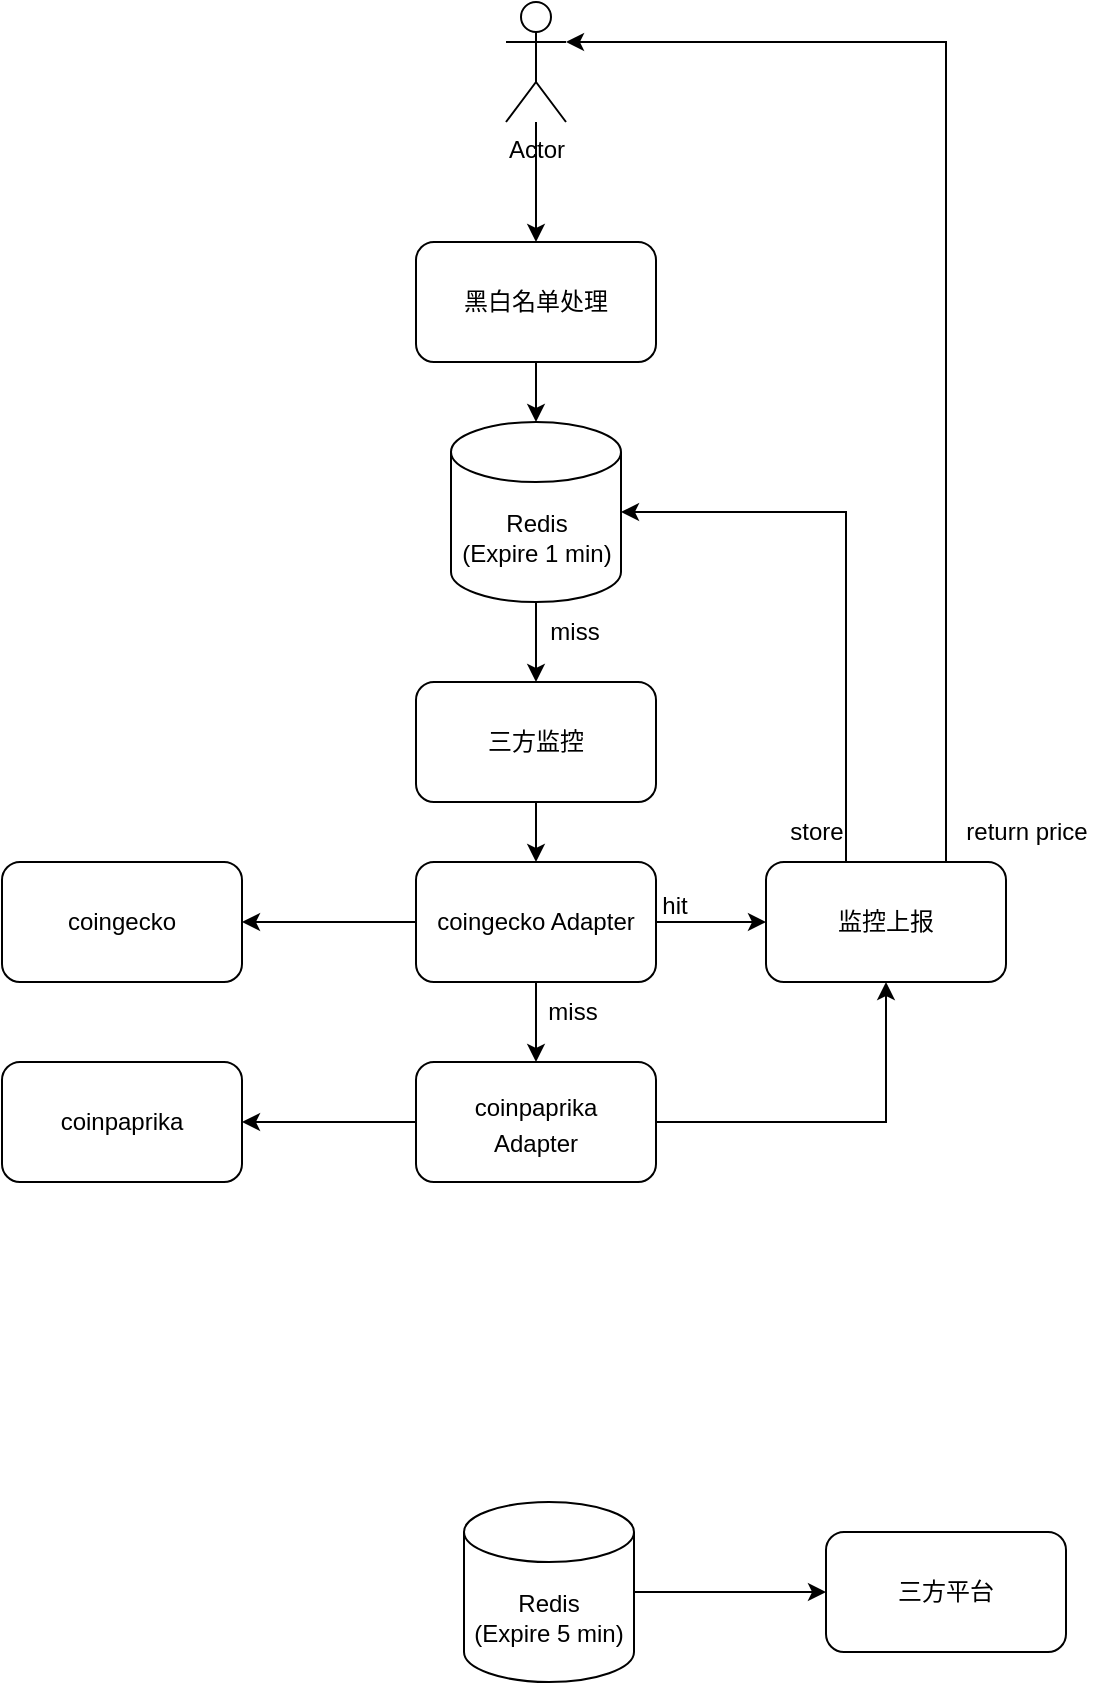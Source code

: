 <mxfile version="21.6.6" type="github">
  <diagram name="第 1 页" id="yqQ3hrJPulyTldEbJ_DK">
    <mxGraphModel dx="1306" dy="716" grid="1" gridSize="10" guides="1" tooltips="1" connect="1" arrows="1" fold="1" page="1" pageScale="1" pageWidth="827" pageHeight="1169" math="0" shadow="0">
      <root>
        <mxCell id="0" />
        <mxCell id="1" parent="0" />
        <mxCell id="-pOtgHXbaxwmbOymeWTH-7" value="" style="edgeStyle=orthogonalEdgeStyle;rounded=0;orthogonalLoop=1;jettySize=auto;html=1;" edge="1" parent="1" source="-pOtgHXbaxwmbOymeWTH-3">
          <mxGeometry relative="1" as="geometry">
            <mxPoint x="365" y="390" as="targetPoint" />
          </mxGeometry>
        </mxCell>
        <mxCell id="-pOtgHXbaxwmbOymeWTH-3" value="Redis&lt;br&gt;(Expire 1 min)" style="shape=cylinder3;whiteSpace=wrap;html=1;boundedLbl=1;backgroundOutline=1;size=15;" vertex="1" parent="1">
          <mxGeometry x="322.5" y="260" width="85" height="90" as="geometry" />
        </mxCell>
        <mxCell id="-pOtgHXbaxwmbOymeWTH-8" value="" style="edgeStyle=orthogonalEdgeStyle;rounded=0;orthogonalLoop=1;jettySize=auto;html=1;" edge="1" parent="1" source="-pOtgHXbaxwmbOymeWTH-5" target="-pOtgHXbaxwmbOymeWTH-6">
          <mxGeometry relative="1" as="geometry" />
        </mxCell>
        <mxCell id="-pOtgHXbaxwmbOymeWTH-13" style="edgeStyle=orthogonalEdgeStyle;rounded=0;orthogonalLoop=1;jettySize=auto;html=1;exitX=1;exitY=0.5;exitDx=0;exitDy=0;entryX=0;entryY=0.5;entryDx=0;entryDy=0;" edge="1" parent="1" source="-pOtgHXbaxwmbOymeWTH-5" target="-pOtgHXbaxwmbOymeWTH-12">
          <mxGeometry relative="1" as="geometry" />
        </mxCell>
        <mxCell id="-pOtgHXbaxwmbOymeWTH-37" style="edgeStyle=orthogonalEdgeStyle;rounded=0;orthogonalLoop=1;jettySize=auto;html=1;exitX=0;exitY=0.5;exitDx=0;exitDy=0;entryX=1;entryY=0.5;entryDx=0;entryDy=0;" edge="1" parent="1" source="-pOtgHXbaxwmbOymeWTH-5" target="-pOtgHXbaxwmbOymeWTH-35">
          <mxGeometry relative="1" as="geometry" />
        </mxCell>
        <mxCell id="-pOtgHXbaxwmbOymeWTH-5" value="coingecko Adapter" style="rounded=1;whiteSpace=wrap;html=1;" vertex="1" parent="1">
          <mxGeometry x="305" y="480" width="120" height="60" as="geometry" />
        </mxCell>
        <mxCell id="-pOtgHXbaxwmbOymeWTH-14" style="edgeStyle=orthogonalEdgeStyle;rounded=0;orthogonalLoop=1;jettySize=auto;html=1;entryX=0.5;entryY=1;entryDx=0;entryDy=0;" edge="1" parent="1" source="-pOtgHXbaxwmbOymeWTH-6" target="-pOtgHXbaxwmbOymeWTH-12">
          <mxGeometry relative="1" as="geometry" />
        </mxCell>
        <mxCell id="-pOtgHXbaxwmbOymeWTH-39" style="edgeStyle=orthogonalEdgeStyle;rounded=0;orthogonalLoop=1;jettySize=auto;html=1;exitX=0;exitY=0.5;exitDx=0;exitDy=0;entryX=1;entryY=0.5;entryDx=0;entryDy=0;" edge="1" parent="1" source="-pOtgHXbaxwmbOymeWTH-6" target="-pOtgHXbaxwmbOymeWTH-36">
          <mxGeometry relative="1" as="geometry" />
        </mxCell>
        <mxCell id="-pOtgHXbaxwmbOymeWTH-6" value="&lt;table id=&quot;3893c9cf-16d9-4c6e-9450-707d32a2a02b&quot; class=&quot;simple-table&quot;&gt;&lt;tbody&gt;&lt;tr id=&quot;10b8a67f-8c77-4f25-928b-4482de56c09c&quot;&gt;&lt;td id=&quot;b&gt;DO&quot; class=&quot;&quot;&gt;coinpaprika&lt;/td&gt;&lt;/tr&gt;&lt;/tbody&gt;&lt;/table&gt;Adapter" style="rounded=1;whiteSpace=wrap;html=1;" vertex="1" parent="1">
          <mxGeometry x="305" y="580" width="120" height="60" as="geometry" />
        </mxCell>
        <mxCell id="-pOtgHXbaxwmbOymeWTH-10" value="miss" style="text;html=1;align=center;verticalAlign=middle;resizable=0;points=[];autosize=1;strokeColor=none;fillColor=none;" vertex="1" parent="1">
          <mxGeometry x="359" y="350" width="50" height="30" as="geometry" />
        </mxCell>
        <mxCell id="-pOtgHXbaxwmbOymeWTH-11" value="miss" style="text;html=1;align=center;verticalAlign=middle;resizable=0;points=[];autosize=1;strokeColor=none;fillColor=none;" vertex="1" parent="1">
          <mxGeometry x="357.5" y="540" width="50" height="30" as="geometry" />
        </mxCell>
        <mxCell id="-pOtgHXbaxwmbOymeWTH-15" style="edgeStyle=orthogonalEdgeStyle;rounded=0;orthogonalLoop=1;jettySize=auto;html=1;entryX=1;entryY=0.5;entryDx=0;entryDy=0;entryPerimeter=0;" edge="1" parent="1" source="-pOtgHXbaxwmbOymeWTH-12" target="-pOtgHXbaxwmbOymeWTH-3">
          <mxGeometry relative="1" as="geometry">
            <Array as="points">
              <mxPoint x="520" y="305" />
            </Array>
          </mxGeometry>
        </mxCell>
        <mxCell id="-pOtgHXbaxwmbOymeWTH-32" style="edgeStyle=orthogonalEdgeStyle;rounded=0;orthogonalLoop=1;jettySize=auto;html=1;exitX=0.75;exitY=0;exitDx=0;exitDy=0;entryX=1;entryY=0.333;entryDx=0;entryDy=0;entryPerimeter=0;" edge="1" parent="1" source="-pOtgHXbaxwmbOymeWTH-12" target="-pOtgHXbaxwmbOymeWTH-25">
          <mxGeometry relative="1" as="geometry" />
        </mxCell>
        <mxCell id="-pOtgHXbaxwmbOymeWTH-12" value="监控上报" style="rounded=1;whiteSpace=wrap;html=1;" vertex="1" parent="1">
          <mxGeometry x="480" y="480" width="120" height="60" as="geometry" />
        </mxCell>
        <mxCell id="-pOtgHXbaxwmbOymeWTH-16" value="store" style="text;html=1;align=center;verticalAlign=middle;resizable=0;points=[];autosize=1;strokeColor=none;fillColor=none;" vertex="1" parent="1">
          <mxGeometry x="480" y="450" width="50" height="30" as="geometry" />
        </mxCell>
        <mxCell id="-pOtgHXbaxwmbOymeWTH-18" style="edgeStyle=orthogonalEdgeStyle;rounded=0;orthogonalLoop=1;jettySize=auto;html=1;exitX=0.5;exitY=1;exitDx=0;exitDy=0;entryX=0.5;entryY=0;entryDx=0;entryDy=0;" edge="1" parent="1" source="-pOtgHXbaxwmbOymeWTH-17" target="-pOtgHXbaxwmbOymeWTH-5">
          <mxGeometry relative="1" as="geometry" />
        </mxCell>
        <mxCell id="-pOtgHXbaxwmbOymeWTH-17" value="三方监控" style="rounded=1;whiteSpace=wrap;html=1;" vertex="1" parent="1">
          <mxGeometry x="305" y="390" width="120" height="60" as="geometry" />
        </mxCell>
        <mxCell id="-pOtgHXbaxwmbOymeWTH-28" style="edgeStyle=orthogonalEdgeStyle;rounded=0;orthogonalLoop=1;jettySize=auto;html=1;entryX=0.5;entryY=0;entryDx=0;entryDy=0;" edge="1" parent="1" source="-pOtgHXbaxwmbOymeWTH-25" target="-pOtgHXbaxwmbOymeWTH-27">
          <mxGeometry relative="1" as="geometry" />
        </mxCell>
        <mxCell id="-pOtgHXbaxwmbOymeWTH-25" value="Actor" style="shape=umlActor;verticalLabelPosition=bottom;verticalAlign=top;html=1;outlineConnect=0;" vertex="1" parent="1">
          <mxGeometry x="350" y="50" width="30" height="60" as="geometry" />
        </mxCell>
        <mxCell id="-pOtgHXbaxwmbOymeWTH-29" style="edgeStyle=orthogonalEdgeStyle;rounded=0;orthogonalLoop=1;jettySize=auto;html=1;exitX=0.5;exitY=1;exitDx=0;exitDy=0;entryX=0.5;entryY=0;entryDx=0;entryDy=0;entryPerimeter=0;" edge="1" parent="1" source="-pOtgHXbaxwmbOymeWTH-27" target="-pOtgHXbaxwmbOymeWTH-3">
          <mxGeometry relative="1" as="geometry" />
        </mxCell>
        <mxCell id="-pOtgHXbaxwmbOymeWTH-27" value="黑白名单处理" style="rounded=1;whiteSpace=wrap;html=1;" vertex="1" parent="1">
          <mxGeometry x="305" y="170" width="120" height="60" as="geometry" />
        </mxCell>
        <mxCell id="-pOtgHXbaxwmbOymeWTH-33" value="return price" style="text;html=1;align=center;verticalAlign=middle;resizable=0;points=[];autosize=1;strokeColor=none;fillColor=none;" vertex="1" parent="1">
          <mxGeometry x="570" y="450" width="80" height="30" as="geometry" />
        </mxCell>
        <mxCell id="-pOtgHXbaxwmbOymeWTH-35" value="coingecko" style="rounded=1;whiteSpace=wrap;html=1;" vertex="1" parent="1">
          <mxGeometry x="98" y="480" width="120" height="60" as="geometry" />
        </mxCell>
        <mxCell id="-pOtgHXbaxwmbOymeWTH-36" value="&lt;table style=&quot;border-color: var(--border-color);&quot; id=&quot;3893c9cf-16d9-4c6e-9450-707d32a2a02b&quot; class=&quot;simple-table&quot;&gt;&lt;tbody style=&quot;border-color: var(--border-color);&quot;&gt;&lt;tr style=&quot;border-color: var(--border-color);&quot; id=&quot;10b8a67f-8c77-4f25-928b-4482de56c09c&quot;&gt;&lt;td style=&quot;border-color: var(--border-color);&quot; id=&quot;b&gt;DO&quot; class=&quot;&quot;&gt;coinpaprika&lt;/td&gt;&lt;/tr&gt;&lt;/tbody&gt;&lt;/table&gt;" style="rounded=1;whiteSpace=wrap;html=1;" vertex="1" parent="1">
          <mxGeometry x="98" y="580" width="120" height="60" as="geometry" />
        </mxCell>
        <mxCell id="-pOtgHXbaxwmbOymeWTH-40" value="hit" style="text;html=1;align=center;verticalAlign=middle;resizable=0;points=[];autosize=1;strokeColor=none;fillColor=none;" vertex="1" parent="1">
          <mxGeometry x="414" y="487" width="40" height="30" as="geometry" />
        </mxCell>
        <mxCell id="-pOtgHXbaxwmbOymeWTH-45" style="edgeStyle=orthogonalEdgeStyle;rounded=0;orthogonalLoop=1;jettySize=auto;html=1;exitX=1;exitY=0.5;exitDx=0;exitDy=0;exitPerimeter=0;entryX=0;entryY=0.5;entryDx=0;entryDy=0;" edge="1" parent="1" source="-pOtgHXbaxwmbOymeWTH-42" target="-pOtgHXbaxwmbOymeWTH-44">
          <mxGeometry relative="1" as="geometry" />
        </mxCell>
        <mxCell id="-pOtgHXbaxwmbOymeWTH-42" value="Redis&lt;br&gt;(Expire 5 min)" style="shape=cylinder3;whiteSpace=wrap;html=1;boundedLbl=1;backgroundOutline=1;size=15;" vertex="1" parent="1">
          <mxGeometry x="329" y="800" width="85" height="90" as="geometry" />
        </mxCell>
        <mxCell id="-pOtgHXbaxwmbOymeWTH-44" value="三方平台" style="rounded=1;whiteSpace=wrap;html=1;" vertex="1" parent="1">
          <mxGeometry x="510" y="815" width="120" height="60" as="geometry" />
        </mxCell>
      </root>
    </mxGraphModel>
  </diagram>
</mxfile>

